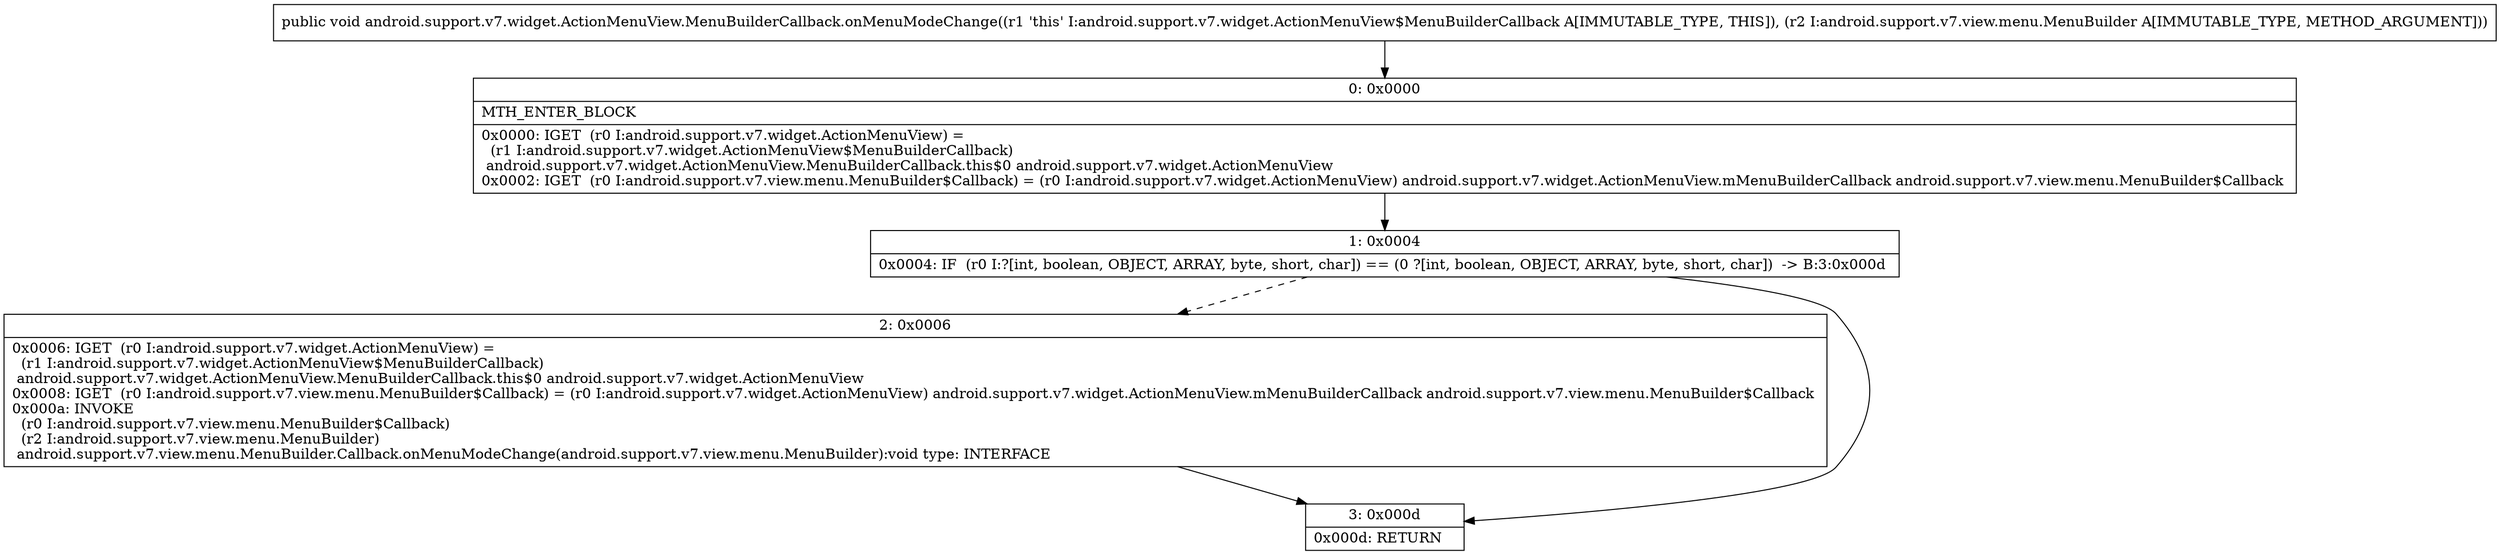 digraph "CFG forandroid.support.v7.widget.ActionMenuView.MenuBuilderCallback.onMenuModeChange(Landroid\/support\/v7\/view\/menu\/MenuBuilder;)V" {
Node_0 [shape=record,label="{0\:\ 0x0000|MTH_ENTER_BLOCK\l|0x0000: IGET  (r0 I:android.support.v7.widget.ActionMenuView) = \l  (r1 I:android.support.v7.widget.ActionMenuView$MenuBuilderCallback)\l android.support.v7.widget.ActionMenuView.MenuBuilderCallback.this$0 android.support.v7.widget.ActionMenuView \l0x0002: IGET  (r0 I:android.support.v7.view.menu.MenuBuilder$Callback) = (r0 I:android.support.v7.widget.ActionMenuView) android.support.v7.widget.ActionMenuView.mMenuBuilderCallback android.support.v7.view.menu.MenuBuilder$Callback \l}"];
Node_1 [shape=record,label="{1\:\ 0x0004|0x0004: IF  (r0 I:?[int, boolean, OBJECT, ARRAY, byte, short, char]) == (0 ?[int, boolean, OBJECT, ARRAY, byte, short, char])  \-\> B:3:0x000d \l}"];
Node_2 [shape=record,label="{2\:\ 0x0006|0x0006: IGET  (r0 I:android.support.v7.widget.ActionMenuView) = \l  (r1 I:android.support.v7.widget.ActionMenuView$MenuBuilderCallback)\l android.support.v7.widget.ActionMenuView.MenuBuilderCallback.this$0 android.support.v7.widget.ActionMenuView \l0x0008: IGET  (r0 I:android.support.v7.view.menu.MenuBuilder$Callback) = (r0 I:android.support.v7.widget.ActionMenuView) android.support.v7.widget.ActionMenuView.mMenuBuilderCallback android.support.v7.view.menu.MenuBuilder$Callback \l0x000a: INVOKE  \l  (r0 I:android.support.v7.view.menu.MenuBuilder$Callback)\l  (r2 I:android.support.v7.view.menu.MenuBuilder)\l android.support.v7.view.menu.MenuBuilder.Callback.onMenuModeChange(android.support.v7.view.menu.MenuBuilder):void type: INTERFACE \l}"];
Node_3 [shape=record,label="{3\:\ 0x000d|0x000d: RETURN   \l}"];
MethodNode[shape=record,label="{public void android.support.v7.widget.ActionMenuView.MenuBuilderCallback.onMenuModeChange((r1 'this' I:android.support.v7.widget.ActionMenuView$MenuBuilderCallback A[IMMUTABLE_TYPE, THIS]), (r2 I:android.support.v7.view.menu.MenuBuilder A[IMMUTABLE_TYPE, METHOD_ARGUMENT])) }"];
MethodNode -> Node_0;
Node_0 -> Node_1;
Node_1 -> Node_2[style=dashed];
Node_1 -> Node_3;
Node_2 -> Node_3;
}

